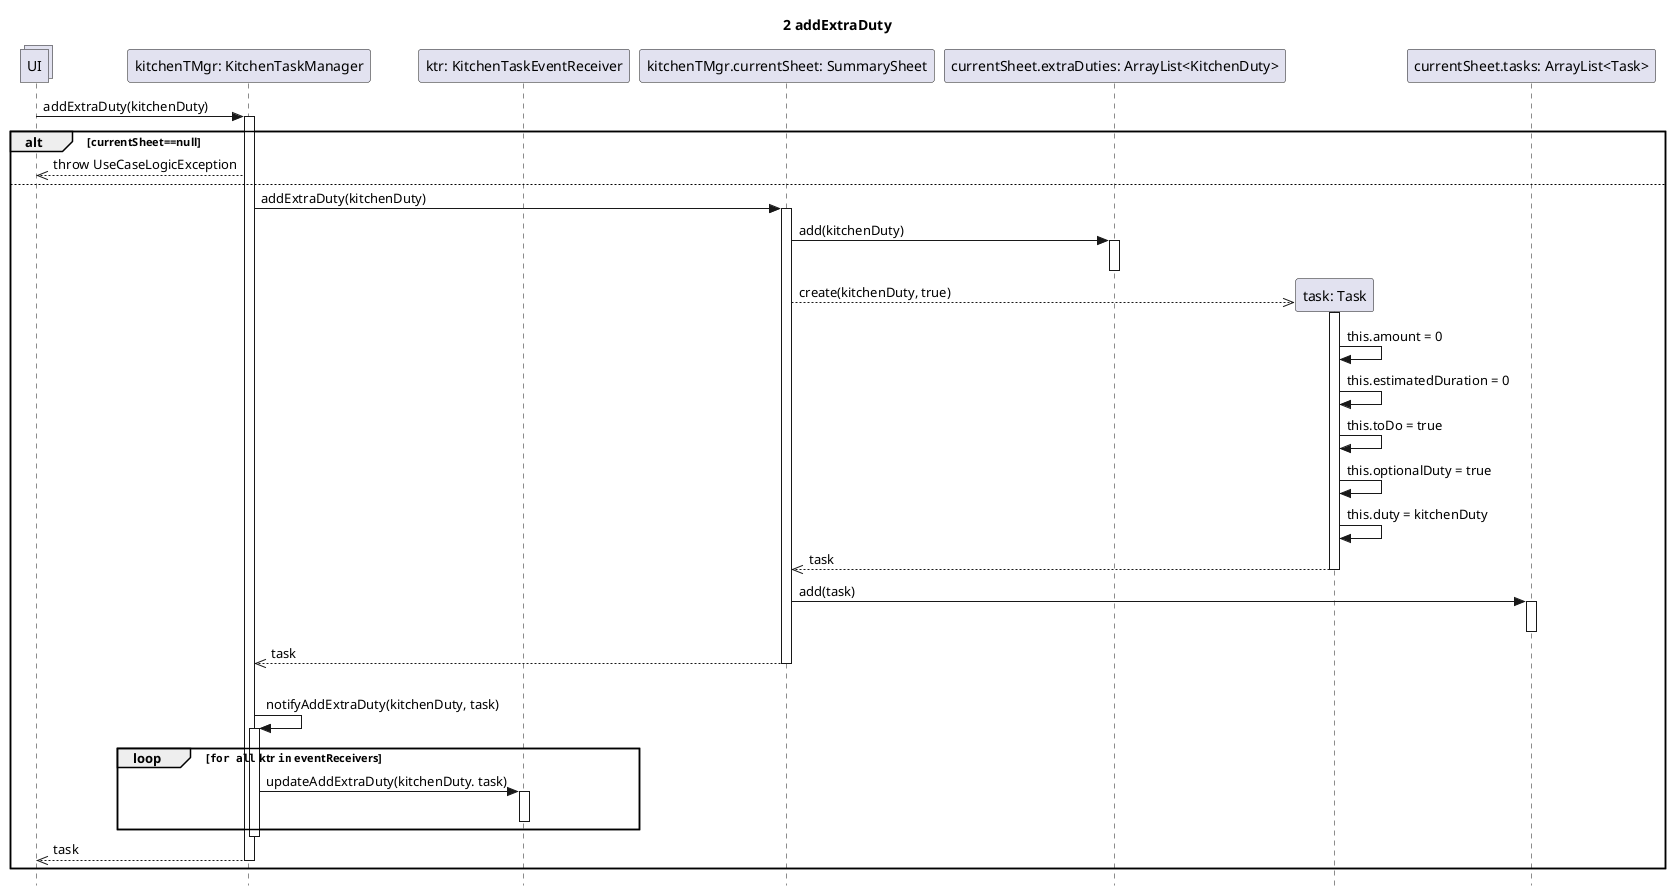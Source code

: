 @startuml Operazione 2
skinparam Style strictuml

title 2 addExtraDuty

collections UI

participant "kitchenTMgr: KitchenTaskManager" as ktm
UI -> ktm: addExtraDuty(kitchenDuty)
participant "ktr: KitchenTaskEventReceiver" as ktr

activate ktm

alt currentSheet==null
    UI <<-- ktm: throw UseCaseLogicException
else
    participant "kitchenTMgr.currentSheet: SummarySheet" as ss
    ktm -> ss: addExtraDuty(kitchenDuty)
    activate ss

    participant "currentSheet.extraDuties: ArrayList<KitchenDuty>" as kdList
    ss -> kdList: add(kitchenDuty)
    activate kdList
    deactivate kdList

    participant "task: Task" as t
    ss -->> t**: create(kitchenDuty, true)
    activate t
    t -> t: this.amount = 0
    t -> t: this.estimatedDuration = 0
    t -> t: this.toDo = true
    t -> t: this.optionalDuty = true
    t -> t: this.duty = kitchenDuty
    ss <<-- t:task
    deactivate t
    
    participant "currentSheet.tasks: ArrayList<Task>" as tasks
    ss -> tasks: add(task)

    activate tasks
    deactivate tasks

    ktm <<-- ss: task
    deactivate ss
    |||
    ktm -> ktm: notifyAddExtraDuty(kitchenDuty, task)
    activate ktm
    loop ""for all"" ktr ""in"" eventReceivers
        ktm -> ktr : updateAddExtraDuty(kitchenDuty. task)
        activate ktr
        deactivate ktr
    end
    deactivate ktm

    UI <<-- ktm : task
    deactivate ktm

    
end

@enduml